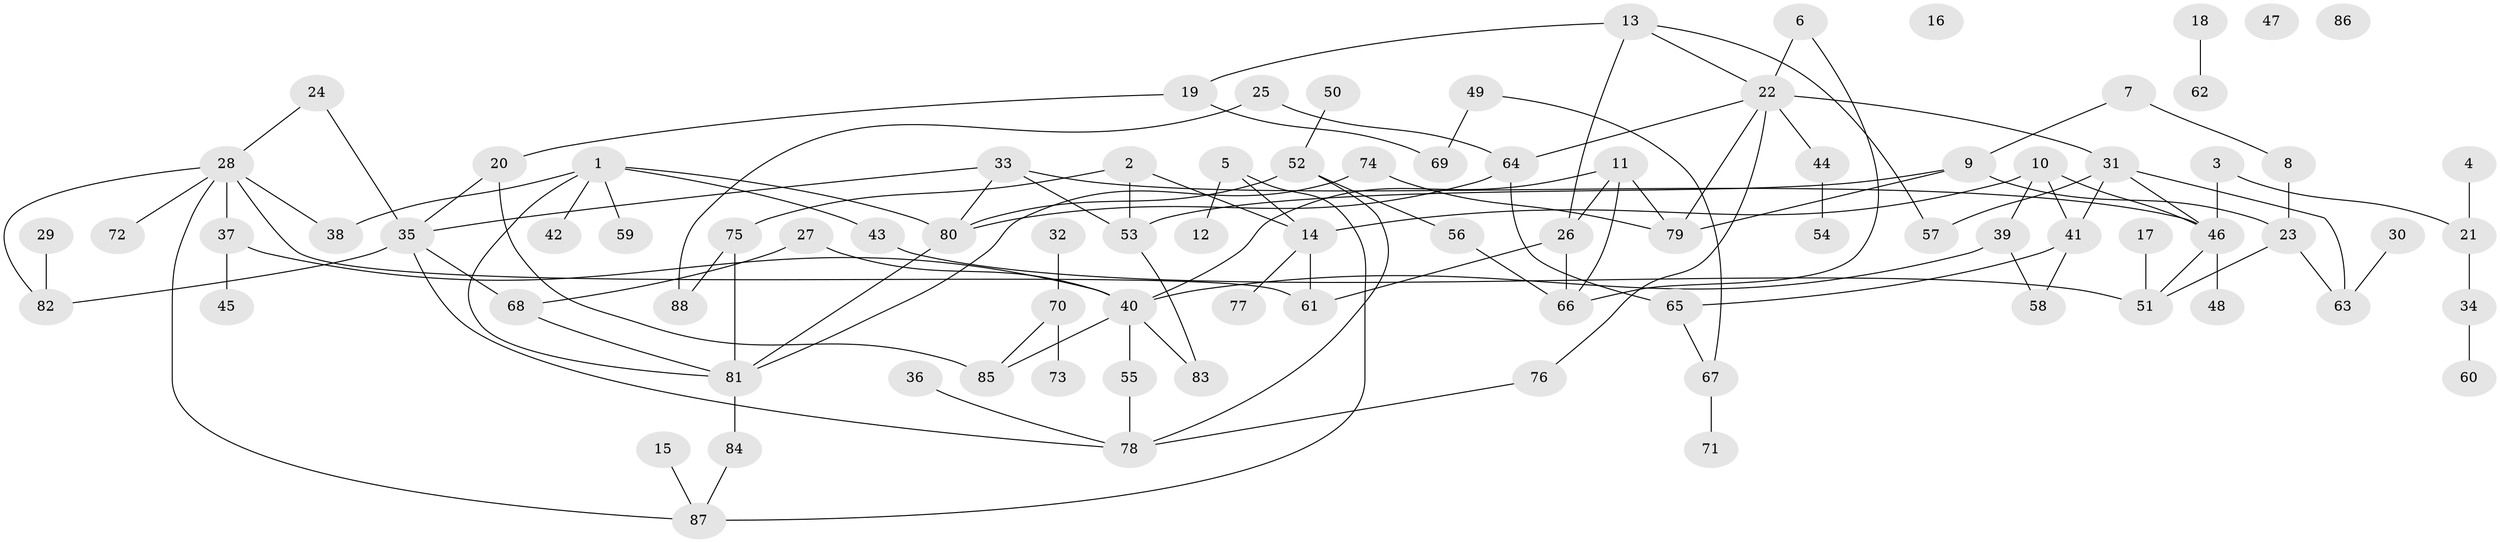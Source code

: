 // coarse degree distribution, {6: 0.0847457627118644, 5: 0.05084745762711865, 1: 0.2711864406779661, 2: 0.13559322033898305, 7: 0.05084745762711865, 3: 0.1864406779661017, 4: 0.11864406779661017, 0: 0.06779661016949153, 8: 0.01694915254237288, 9: 0.01694915254237288}
// Generated by graph-tools (version 1.1) at 2025/41/03/06/25 10:41:22]
// undirected, 88 vertices, 119 edges
graph export_dot {
graph [start="1"]
  node [color=gray90,style=filled];
  1;
  2;
  3;
  4;
  5;
  6;
  7;
  8;
  9;
  10;
  11;
  12;
  13;
  14;
  15;
  16;
  17;
  18;
  19;
  20;
  21;
  22;
  23;
  24;
  25;
  26;
  27;
  28;
  29;
  30;
  31;
  32;
  33;
  34;
  35;
  36;
  37;
  38;
  39;
  40;
  41;
  42;
  43;
  44;
  45;
  46;
  47;
  48;
  49;
  50;
  51;
  52;
  53;
  54;
  55;
  56;
  57;
  58;
  59;
  60;
  61;
  62;
  63;
  64;
  65;
  66;
  67;
  68;
  69;
  70;
  71;
  72;
  73;
  74;
  75;
  76;
  77;
  78;
  79;
  80;
  81;
  82;
  83;
  84;
  85;
  86;
  87;
  88;
  1 -- 38;
  1 -- 42;
  1 -- 43;
  1 -- 59;
  1 -- 80;
  1 -- 81;
  2 -- 14;
  2 -- 53;
  2 -- 75;
  3 -- 21;
  3 -- 46;
  4 -- 21;
  5 -- 12;
  5 -- 14;
  5 -- 87;
  6 -- 22;
  6 -- 66;
  7 -- 8;
  7 -- 9;
  8 -- 23;
  9 -- 23;
  9 -- 53;
  9 -- 79;
  10 -- 14;
  10 -- 39;
  10 -- 41;
  10 -- 46;
  11 -- 26;
  11 -- 40;
  11 -- 66;
  11 -- 79;
  13 -- 19;
  13 -- 22;
  13 -- 26;
  13 -- 57;
  14 -- 61;
  14 -- 77;
  15 -- 87;
  17 -- 51;
  18 -- 62;
  19 -- 20;
  19 -- 69;
  20 -- 35;
  20 -- 85;
  21 -- 34;
  22 -- 31;
  22 -- 44;
  22 -- 64;
  22 -- 76;
  22 -- 79;
  23 -- 51;
  23 -- 63;
  24 -- 28;
  24 -- 35;
  25 -- 64;
  25 -- 88;
  26 -- 61;
  26 -- 66;
  27 -- 40;
  27 -- 68;
  28 -- 37;
  28 -- 38;
  28 -- 61;
  28 -- 72;
  28 -- 82;
  28 -- 87;
  29 -- 82;
  30 -- 63;
  31 -- 41;
  31 -- 46;
  31 -- 57;
  31 -- 63;
  32 -- 70;
  33 -- 35;
  33 -- 46;
  33 -- 53;
  33 -- 80;
  34 -- 60;
  35 -- 68;
  35 -- 78;
  35 -- 82;
  36 -- 78;
  37 -- 40;
  37 -- 45;
  39 -- 40;
  39 -- 58;
  40 -- 55;
  40 -- 83;
  40 -- 85;
  41 -- 58;
  41 -- 65;
  43 -- 51;
  44 -- 54;
  46 -- 48;
  46 -- 51;
  49 -- 67;
  49 -- 69;
  50 -- 52;
  52 -- 56;
  52 -- 78;
  52 -- 80;
  53 -- 83;
  55 -- 78;
  56 -- 66;
  64 -- 65;
  64 -- 80;
  65 -- 67;
  67 -- 71;
  68 -- 81;
  70 -- 73;
  70 -- 85;
  74 -- 79;
  74 -- 81;
  75 -- 81;
  75 -- 88;
  76 -- 78;
  80 -- 81;
  81 -- 84;
  84 -- 87;
}
